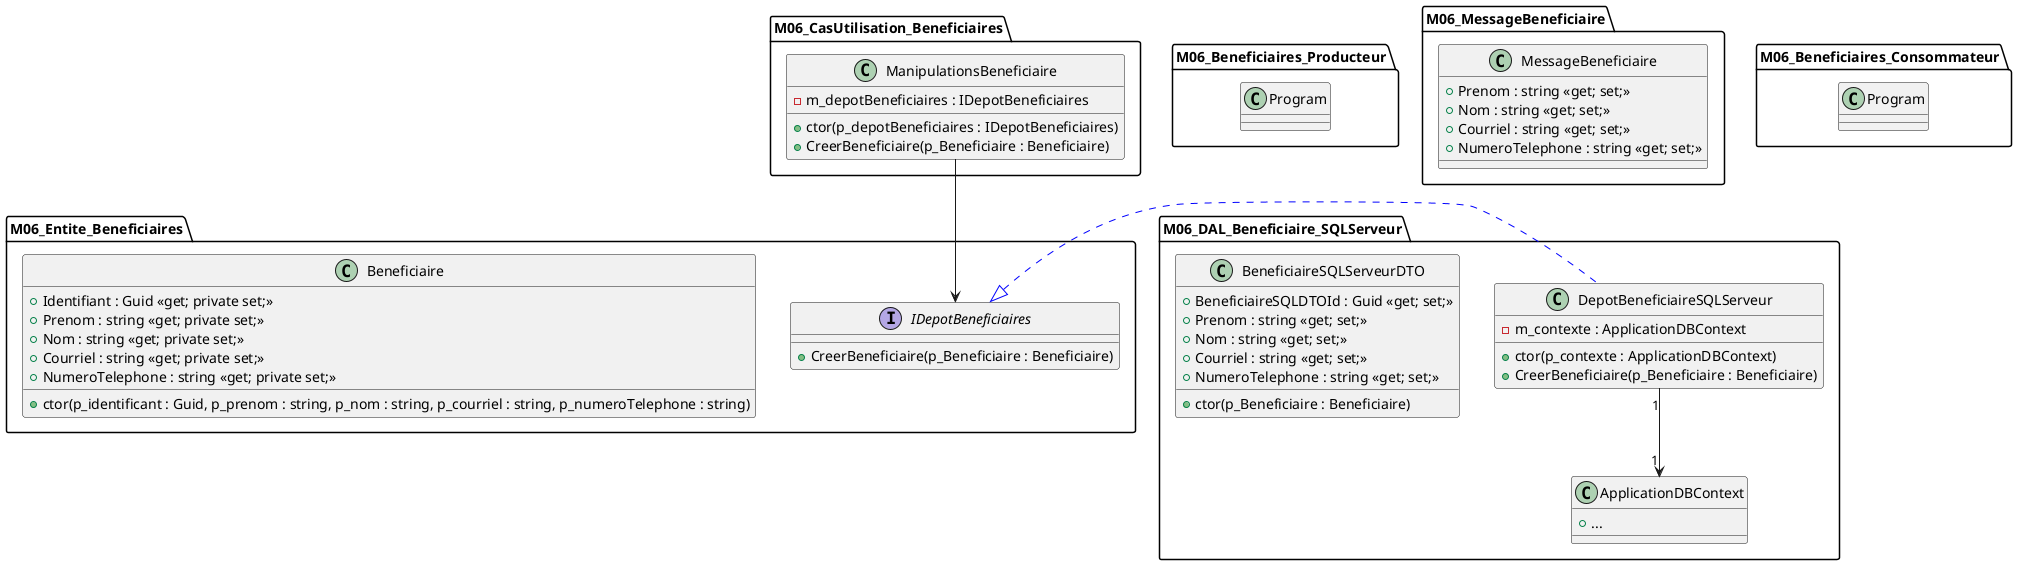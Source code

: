 @startuml Beneficiaires_classes
set namespaceSeparator ::

package M06_Entite_Beneficiaires {
    interface IDepotBeneficiaires {
        + CreerBeneficiaire(p_Beneficiaire : Beneficiaire)
    }

    class Beneficiaire {
        + Identifiant : Guid <<get; private set;>>
        + Prenom : string <<get; private set;>>
        + Nom : string <<get; private set;>>
        + Courriel : string <<get; private set;>>
        + NumeroTelephone : string <<get; private set;>>
        + ctor(p_identificant : Guid, p_prenom : string, p_nom : string, p_courriel : string, p_numeroTelephone : string)
    }
}

package M06_CasUtilisation_Beneficiaires {
    class ManipulationsBeneficiaire {
        - m_depotBeneficiaires : IDepotBeneficiaires
        + ctor(p_depotBeneficiaires : IDepotBeneficiaires)
        + CreerBeneficiaire(p_Beneficiaire : Beneficiaire)
    }

    ManipulationsBeneficiaire -d-> M06_Entite_Beneficiaires::IDepotBeneficiaires
    'ManipulationsBeneficiaire ..> M06_Entite_Beneficiaires::Beneficiaire
    'M06_Entite_Beneficiaires::IDepotBeneficiaires ..> M06_Entite_Beneficiaires::Beneficiaire
}

package M06_DAL_Beneficiaire_SQLServeur {
    class DepotBeneficiaireSQLServeur {
        - m_contexte : ApplicationDBContext
        + ctor(p_contexte : ApplicationDBContext)
        + CreerBeneficiaire(p_Beneficiaire : Beneficiaire)
    }

    class BeneficiaireSQLServeurDTO {
        + BeneficiaireSQLDTOId : Guid <<get; set;>>
        + Prenom : string <<get; set;>>
        + Nom : string <<get; set;>>
        + Courriel : string <<get; set;>>
        + NumeroTelephone : string <<get; set;>>
        + ctor(p_Beneficiaire : Beneficiaire)
    }

    class ApplicationDBContext {
        + ...
    }

    DepotBeneficiaireSQLServeur .[#blue]l.|> M06_Entite_Beneficiaires::IDepotBeneficiaires
    'DepotBeneficiaireSQLServeur .l> BeneficiaireSQLServeurDTO
    DepotBeneficiaireSQLServeur "1" --> "1" ApplicationDBContext
}

together {
    package M06_MessageBeneficiaire {
        class MessageBeneficiaire {
            + Prenom : string <<get; set;>>
            + Nom : string <<get; set;>>
            + Courriel : string <<get; set;>>
            + NumeroTelephone : string <<get; set;>>
        }
    }

    package M06_Beneficiaires_Producteur {
        class Program

        'Program ..> M06_MessageBeneficiaire::EnveloppeBeneficiaire
    }

   ' package Rabbitmq.Client {}
}

package M06_Beneficiaires_Consommateur {
    class Program

    'Program ..> M06_MessageBeneficiaire::EnveloppeBeneficiaire
    'Program ..> M06_CasUtilisation_Beneficiaires::ManipulationsBeneficiaire
    'Program ..> M06_Entite_Beneficiaires::IDepotBeneficiaires
    'Program .l> M06_DAL_Beneficiaire_SQLServeur::DepotBeneficiaireSQLServeur
}

'M06_Beneficiaires_Producteur .[#blue].> Rabbitmq.Client
'M06_Beneficiaires_Producteur .[#blue].> M06_MessageBeneficiaire

'M06_Beneficiaires_Consommateur .[#blue]> Rabbitmq.Client
'M06_Beneficiaires_Consommateur .[#blue].> M06_CasUtilisation_Beneficiaires
'M06_Beneficiaires_Consommateur .[#blue].> M06_MessageBeneficiaire
'M06_Beneficiaires_Consommateur .[#blue]l> M06_DAL_Beneficiaire_SQLServeur

@enduml
